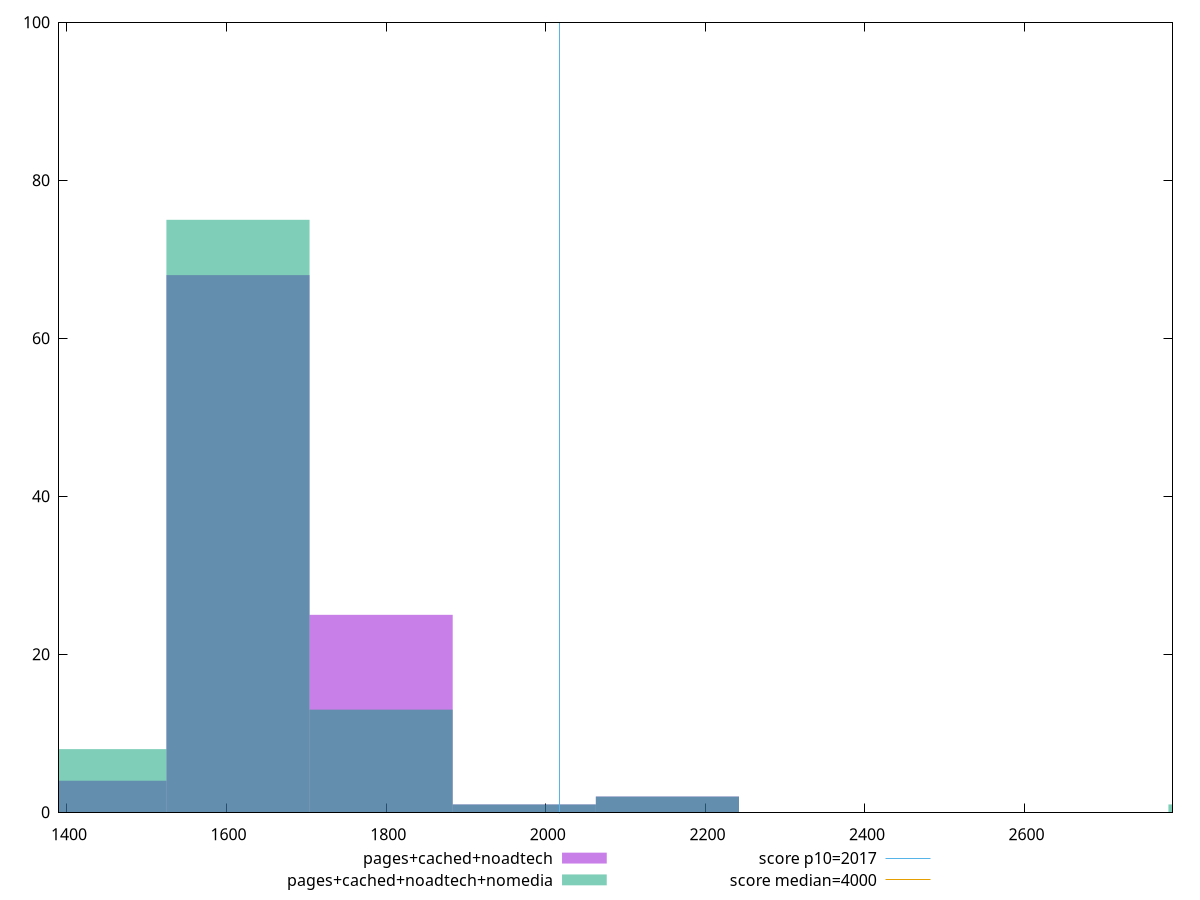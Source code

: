 reset

$pagesCachedNoadtech <<EOF
1793.677867691516 25
1614.3100809223643 68
1434.9422941532127 4
2152.413441229819 2
1973.0456544606675 1
EOF

$pagesCachedNoadtechNomedia <<EOF
1793.677867691516 13
1614.3100809223643 75
1434.9422941532127 8
1973.0456544606675 1
2152.413441229819 2
2869.8845883064255 1
EOF

set key outside below
set boxwidth 179.3677867691516
set xrange [1390.0400000000006:2785.308]
set yrange [0:100]
set trange [0:100]
set style fill transparent solid 0.5 noborder

set parametric
set terminal svg size 640, 500 enhanced background rgb 'white'
set output "report_00011_2021-02-09T10:53:21.242Z/mainthread-work-breakdown/comparison/histogram/2_vs_3.svg"

plot $pagesCachedNoadtech title "pages+cached+noadtech" with boxes, \
     $pagesCachedNoadtechNomedia title "pages+cached+noadtech+nomedia" with boxes, \
     2017,t title "score p10=2017", \
     4000,t title "score median=4000"

reset
